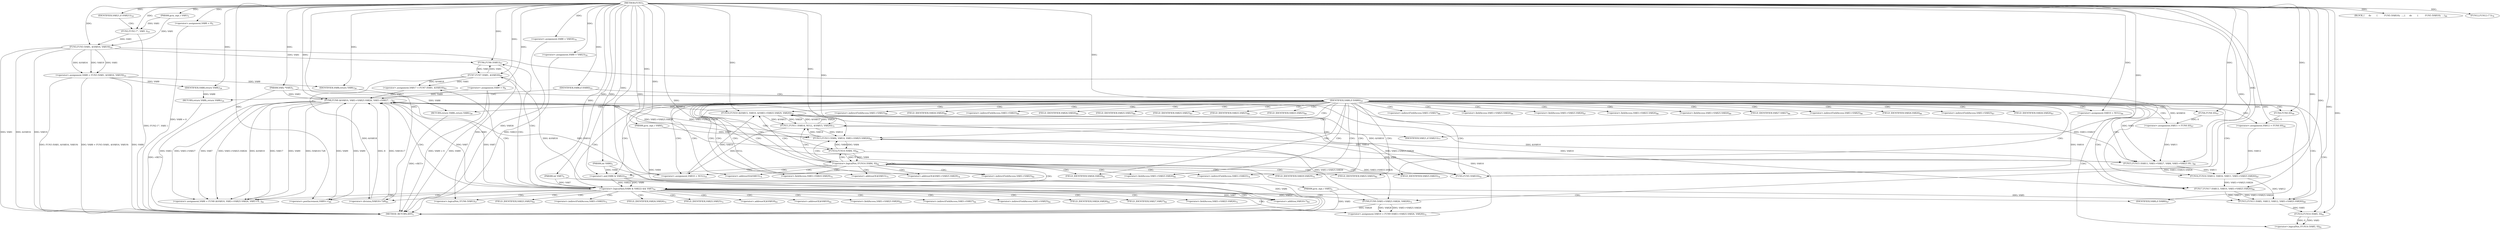 digraph "FUN1" {  
"8" [label = <(METHOD,FUN1)<SUB>1</SUB>> ]
"219" [label = <(METHOD_RETURN,ANY)<SUB>1</SUB>> ]
"9" [label = <(PARAM,gcry_mpi_t VAR1)<SUB>1</SUB>> ]
"10" [label = <(PARAM,VAR2 *VAR3)<SUB>1</SUB>> ]
"11" [label = <(PARAM,gcry_mpi_t VAR4)<SUB>2</SUB>> ]
"12" [label = <(PARAM,gcry_mpi_t VAR5)<SUB>2</SUB>> ]
"13" [label = <(PARAM,int VAR6)<SUB>3</SUB>> ]
"14" [label = <(PARAM,int VAR7)<SUB>3</SUB>> ]
"17" [label = <(&lt;operator&gt;.assignment,VAR8 = 0)<SUB>5</SUB>> ]
"21" [label = <(&lt;operator&gt;.assignment,VAR9 = 0)<SUB>6</SUB>> ]
"41" [label = <(&lt;operator&gt;.assignment,VAR8 = FUN3 (VAR1, &amp;VAR16, VAR19))<SUB>22</SUB>> ]
"58" [label = <(&lt;operator&gt;.assignment,VAR10 = NULL)<SUB>46</SUB>> ]
"61" [label = <(&lt;operator&gt;.assignment,VAR11 = FUN4 (0))<SUB>47</SUB>> ]
"65" [label = <(&lt;operator&gt;.assignment,VAR12 = FUN4 (0))<SUB>48</SUB>> ]
"69" [label = <(BLOCK,{
      do
        {
          FUN5 (VAR10);
  ...,{
      do
        {
          FUN5 (VAR10);
  ...)<SUB>49</SUB>> ]
"36" [label = <(IDENTIFIER,VAR21,if (VAR21))<SUB>18</SUB>> ]
"49" [label = <(IDENTIFIER,VAR8,if (VAR8))<SUB>23</SUB>> ]
"54" [label = <(IDENTIFIER,VAR8,if (VAR8))<SUB>25</SUB>> ]
"177" [label = <(FUN15,FUN15 (VAR11, VAR3-&gt;VAR27, VAR4, VAR3-&gt;VAR25.VA...)<SUB>86</SUB>> ]
"188" [label = <(FUN16,FUN16 (VAR12, VAR16, VAR11, VAR3-&gt;VAR25.VAR26))<SUB>87</SUB>> ]
"197" [label = <(FUN17,FUN17 (VAR13, VAR10, VAR3-&gt;VAR25.VAR26))<SUB>88</SUB>> ]
"205" [label = <(FUN15,FUN15 (VAR5, VAR13, VAR12, VAR3-&gt;VAR25.VAR26))<SUB>89</SUB>> ]
"215" [label = <(&lt;operator&gt;.logicalNot,!FUN14 (VAR5, 0))<SUB>91</SUB>> ]
"38" [label = <(FUN2,FUN2 (&quot;&quot;, VAR1 ))<SUB>19</SUB>> ]
"43" [label = <(FUN3,FUN3 (VAR1, &amp;VAR16, VAR19))<SUB>22</SUB>> ]
"51" [label = <(RETURN,return VAR8;,return VAR8;)<SUB>24</SUB>> ]
"56" [label = <(RETURN,return VAR8;,return VAR8;)<SUB>26</SUB>> ]
"63" [label = <(FUN4,FUN4 (0))<SUB>47</SUB>> ]
"67" [label = <(FUN4,FUN4 (0))<SUB>48</SUB>> ]
"173" [label = <(&lt;operator&gt;.logicalNot,!FUN14 (VAR4, 0))<SUB>84</SUB>> ]
"52" [label = <(IDENTIFIER,VAR8,return VAR8;)<SUB>24</SUB>> ]
"57" [label = <(IDENTIFIER,VAR8,return VAR8;)<SUB>26</SUB>> ]
"72" [label = <(FUN5,FUN5 (VAR10))<SUB>52</SUB>> ]
"74" [label = <(&lt;operator&gt;.assignment,VAR10 = NULL)<SUB>53</SUB>> ]
"137" [label = <(FUN10,FUN10 (&amp;VAR15, VAR10, &amp;VAR3-&gt;VAR25.VAR29, VAR20))<SUB>74</SUB>> ]
"165" [label = <(FUN13,FUN13 (VAR4, VAR14, VAR3-&gt;VAR25.VAR26))<SUB>82</SUB>> ]
"216" [label = <(FUN14,FUN14 (VAR5, 0))<SUB>91</SUB>> ]
"78" [label = <(&lt;operator&gt;.logicalAnd,(VAR6 &amp; VAR22) &amp;&amp; VAR7)<SUB>54</SUB>> ]
"149" [label = <(FUN11,FUN11 (VAR14, NULL, &amp;VAR15, VAR20))<SUB>75</SUB>> ]
"174" [label = <(FUN14,FUN14 (VAR4, 0))<SUB>84</SUB>> ]
"93" [label = <(&lt;operator&gt;.assignment,VAR17 = FUN7 (VAR1, &amp;VAR18))<SUB>63</SUB>> ]
"99" [label = <(&lt;operator&gt;.assignment,VAR8 = FUN8 (&amp;VAR10, VAR3-&gt;VAR25.VAR26, VAR3-&gt;V...)<SUB>64</SUB>> ]
"124" [label = <(&lt;operator&gt;.postIncrement,VAR9++)<SUB>69</SUB>> ]
"161" [label = <(&lt;operator&gt;.assignment,VAR8 = VAR30)<SUB>79</SUB>> ]
"79" [label = <(&lt;operator&gt;.and,VAR6 &amp; VAR22)<SUB>54</SUB>> ]
"85" [label = <(&lt;operator&gt;.logicalNot,!FUN6 (VAR1))<SUB>57</SUB>> ]
"121" [label = <(IDENTIFIER,VAR8,if (VAR8))<SUB>67</SUB>> ]
"128" [label = <(&lt;operator&gt;.assignment,VAR10 = FUN9 (VAR3-&gt;VAR25.VAR26, VAR28))<SUB>72</SUB>> ]
"157" [label = <(IDENTIFIER,VAR21,if (VAR21))<SUB>77</SUB>> ]
"89" [label = <(&lt;operator&gt;.assignment,VAR8 = VAR23)<SUB>59</SUB>> ]
"95" [label = <(FUN7,FUN7 (VAR1, &amp;VAR18))<SUB>63</SUB>> ]
"101" [label = <(FUN8,FUN8 (&amp;VAR10, VAR3-&gt;VAR25.VAR26, VAR3-&gt;VAR27,
 ...)<SUB>64</SUB>> ]
"159" [label = <(FUN12,FUN12 (&quot;&quot;))<SUB>78</SUB>> ]
"86" [label = <(FUN6,FUN6 (VAR1))<SUB>57</SUB>> ]
"113" [label = <(&lt;operator&gt;.division,(VAR18+7)/8)<SUB>65</SUB>> ]
"130" [label = <(FUN9,FUN9 (VAR3-&gt;VAR25.VAR26, VAR28))<SUB>72</SUB>> ]
"114" [label = <(&lt;operator&gt;.addition,VAR18+7)<SUB>65</SUB>> ]
"179" [label = <(&lt;operator&gt;.indirectFieldAccess,VAR3-&gt;VAR27)<SUB>86</SUB>> ]
"183" [label = <(&lt;operator&gt;.fieldAccess,VAR3-&gt;VAR25.VAR26)<SUB>86</SUB>> ]
"192" [label = <(&lt;operator&gt;.fieldAccess,VAR3-&gt;VAR25.VAR26)<SUB>87</SUB>> ]
"200" [label = <(&lt;operator&gt;.fieldAccess,VAR3-&gt;VAR25.VAR26)<SUB>88</SUB>> ]
"209" [label = <(&lt;operator&gt;.fieldAccess,VAR3-&gt;VAR25.VAR26)<SUB>89</SUB>> ]
"181" [label = <(FIELD_IDENTIFIER,VAR27,VAR27)<SUB>86</SUB>> ]
"184" [label = <(&lt;operator&gt;.indirectFieldAccess,VAR3-&gt;VAR25)<SUB>86</SUB>> ]
"187" [label = <(FIELD_IDENTIFIER,VAR26,VAR26)<SUB>86</SUB>> ]
"193" [label = <(&lt;operator&gt;.indirectFieldAccess,VAR3-&gt;VAR25)<SUB>87</SUB>> ]
"196" [label = <(FIELD_IDENTIFIER,VAR26,VAR26)<SUB>87</SUB>> ]
"201" [label = <(&lt;operator&gt;.indirectFieldAccess,VAR3-&gt;VAR25)<SUB>88</SUB>> ]
"204" [label = <(FIELD_IDENTIFIER,VAR26,VAR26)<SUB>88</SUB>> ]
"210" [label = <(&lt;operator&gt;.indirectFieldAccess,VAR3-&gt;VAR25)<SUB>89</SUB>> ]
"213" [label = <(FIELD_IDENTIFIER,VAR26,VAR26)<SUB>89</SUB>> ]
"138" [label = <(&lt;operator&gt;.addressOf,&amp;VAR15)<SUB>74</SUB>> ]
"141" [label = <(&lt;operator&gt;.addressOf,&amp;VAR3-&gt;VAR25.VAR29)<SUB>74</SUB>> ]
"168" [label = <(&lt;operator&gt;.fieldAccess,VAR3-&gt;VAR25.VAR26)<SUB>82</SUB>> ]
"186" [label = <(FIELD_IDENTIFIER,VAR25,VAR25)<SUB>86</SUB>> ]
"195" [label = <(FIELD_IDENTIFIER,VAR25,VAR25)<SUB>87</SUB>> ]
"203" [label = <(FIELD_IDENTIFIER,VAR25,VAR25)<SUB>88</SUB>> ]
"212" [label = <(FIELD_IDENTIFIER,VAR25,VAR25)<SUB>89</SUB>> ]
"142" [label = <(&lt;operator&gt;.fieldAccess,VAR3-&gt;VAR25.VAR29)<SUB>74</SUB>> ]
"152" [label = <(&lt;operator&gt;.addressOf,&amp;VAR15)<SUB>75</SUB>> ]
"169" [label = <(&lt;operator&gt;.indirectFieldAccess,VAR3-&gt;VAR25)<SUB>82</SUB>> ]
"172" [label = <(FIELD_IDENTIFIER,VAR26,VAR26)<SUB>82</SUB>> ]
"143" [label = <(&lt;operator&gt;.indirectFieldAccess,VAR3-&gt;VAR25)<SUB>74</SUB>> ]
"146" [label = <(FIELD_IDENTIFIER,VAR29,VAR29)<SUB>74</SUB>> ]
"171" [label = <(FIELD_IDENTIFIER,VAR25,VAR25)<SUB>82</SUB>> ]
"97" [label = <(&lt;operator&gt;.addressOf,&amp;VAR18)<SUB>63</SUB>> ]
"102" [label = <(&lt;operator&gt;.addressOf,&amp;VAR10)<SUB>64</SUB>> ]
"104" [label = <(&lt;operator&gt;.fieldAccess,VAR3-&gt;VAR25.VAR26)<SUB>64</SUB>> ]
"109" [label = <(&lt;operator&gt;.indirectFieldAccess,VAR3-&gt;VAR27)<SUB>64</SUB>> ]
"145" [label = <(FIELD_IDENTIFIER,VAR25,VAR25)<SUB>74</SUB>> ]
"105" [label = <(&lt;operator&gt;.indirectFieldAccess,VAR3-&gt;VAR25)<SUB>64</SUB>> ]
"108" [label = <(FIELD_IDENTIFIER,VAR26,VAR26)<SUB>64</SUB>> ]
"111" [label = <(FIELD_IDENTIFIER,VAR27,VAR27)<SUB>64</SUB>> ]
"131" [label = <(&lt;operator&gt;.fieldAccess,VAR3-&gt;VAR25.VAR26)<SUB>72</SUB>> ]
"107" [label = <(FIELD_IDENTIFIER,VAR25,VAR25)<SUB>64</SUB>> ]
"132" [label = <(&lt;operator&gt;.indirectFieldAccess,VAR3-&gt;VAR25)<SUB>72</SUB>> ]
"135" [label = <(FIELD_IDENTIFIER,VAR26,VAR26)<SUB>72</SUB>> ]
"134" [label = <(FIELD_IDENTIFIER,VAR25,VAR25)<SUB>72</SUB>> ]
  "56" -> "219"  [ label = "DDG: &lt;RET&gt;"] 
  "51" -> "219"  [ label = "DDG: &lt;RET&gt;"] 
  "10" -> "219"  [ label = "DDG: VAR3"] 
  "11" -> "219"  [ label = "DDG: VAR4"] 
  "12" -> "219"  [ label = "DDG: VAR5"] 
  "13" -> "219"  [ label = "DDG: VAR6"] 
  "14" -> "219"  [ label = "DDG: VAR7"] 
  "17" -> "219"  [ label = "DDG: VAR8 = 0"] 
  "21" -> "219"  [ label = "DDG: VAR9"] 
  "21" -> "219"  [ label = "DDG: VAR9 = 0"] 
  "38" -> "219"  [ label = "DDG: FUN2 (&quot;&quot;, VAR1 )"] 
  "41" -> "219"  [ label = "DDG: VAR8"] 
  "43" -> "219"  [ label = "DDG: VAR1"] 
  "43" -> "219"  [ label = "DDG: &amp;VAR16"] 
  "43" -> "219"  [ label = "DDG: VAR19"] 
  "41" -> "219"  [ label = "DDG: FUN3 (VAR1, &amp;VAR16, VAR19)"] 
  "41" -> "219"  [ label = "DDG: VAR8 = FUN3 (VAR1, &amp;VAR16, VAR19)"] 
  "130" -> "219"  [ label = "DDG: VAR28"] 
  "79" -> "219"  [ label = "DDG: VAR22"] 
  "161" -> "219"  [ label = "DDG: VAR30"] 
  "89" -> "219"  [ label = "DDG: VAR23"] 
  "8" -> "9"  [ label = "DDG: "] 
  "8" -> "10"  [ label = "DDG: "] 
  "8" -> "11"  [ label = "DDG: "] 
  "8" -> "12"  [ label = "DDG: "] 
  "8" -> "13"  [ label = "DDG: "] 
  "8" -> "14"  [ label = "DDG: "] 
  "8" -> "17"  [ label = "DDG: "] 
  "8" -> "21"  [ label = "DDG: "] 
  "43" -> "41"  [ label = "DDG: VAR1"] 
  "43" -> "41"  [ label = "DDG: &amp;VAR16"] 
  "43" -> "41"  [ label = "DDG: VAR19"] 
  "8" -> "58"  [ label = "DDG: "] 
  "63" -> "61"  [ label = "DDG: 0"] 
  "67" -> "65"  [ label = "DDG: 0"] 
  "8" -> "69"  [ label = "DDG: "] 
  "8" -> "36"  [ label = "DDG: "] 
  "8" -> "49"  [ label = "DDG: "] 
  "8" -> "54"  [ label = "DDG: "] 
  "9" -> "43"  [ label = "DDG: VAR1"] 
  "38" -> "43"  [ label = "DDG: VAR1"] 
  "8" -> "43"  [ label = "DDG: "] 
  "52" -> "51"  [ label = "DDG: VAR8"] 
  "57" -> "56"  [ label = "DDG: VAR8"] 
  "8" -> "63"  [ label = "DDG: "] 
  "8" -> "67"  [ label = "DDG: "] 
  "61" -> "177"  [ label = "DDG: VAR11"] 
  "8" -> "177"  [ label = "DDG: "] 
  "10" -> "177"  [ label = "DDG: VAR3"] 
  "101" -> "177"  [ label = "DDG: VAR3-&gt;VAR27"] 
  "174" -> "177"  [ label = "DDG: VAR4"] 
  "165" -> "177"  [ label = "DDG: VAR3-&gt;VAR25.VAR26"] 
  "65" -> "188"  [ label = "DDG: VAR12"] 
  "8" -> "188"  [ label = "DDG: "] 
  "43" -> "188"  [ label = "DDG: &amp;VAR16"] 
  "177" -> "188"  [ label = "DDG: VAR11"] 
  "177" -> "188"  [ label = "DDG: VAR3-&gt;VAR25.VAR26"] 
  "8" -> "197"  [ label = "DDG: "] 
  "101" -> "197"  [ label = "DDG: &amp;VAR10"] 
  "137" -> "197"  [ label = "DDG: VAR10"] 
  "188" -> "197"  [ label = "DDG: VAR3-&gt;VAR25.VAR26"] 
  "12" -> "205"  [ label = "DDG: VAR5"] 
  "8" -> "205"  [ label = "DDG: "] 
  "197" -> "205"  [ label = "DDG: VAR13"] 
  "188" -> "205"  [ label = "DDG: VAR12"] 
  "197" -> "205"  [ label = "DDG: VAR3-&gt;VAR25.VAR26"] 
  "216" -> "215"  [ label = "DDG: VAR5"] 
  "216" -> "215"  [ label = "DDG: 0"] 
  "8" -> "38"  [ label = "DDG: "] 
  "9" -> "38"  [ label = "DDG: VAR1"] 
  "41" -> "52"  [ label = "DDG: VAR8"] 
  "8" -> "52"  [ label = "DDG: "] 
  "41" -> "57"  [ label = "DDG: VAR8"] 
  "8" -> "57"  [ label = "DDG: "] 
  "149" -> "74"  [ label = "DDG: NULL"] 
  "8" -> "74"  [ label = "DDG: "] 
  "174" -> "173"  [ label = "DDG: VAR4"] 
  "174" -> "173"  [ label = "DDG: 0"] 
  "205" -> "216"  [ label = "DDG: VAR5"] 
  "8" -> "216"  [ label = "DDG: "] 
  "58" -> "72"  [ label = "DDG: VAR10"] 
  "101" -> "72"  [ label = "DDG: &amp;VAR10"] 
  "137" -> "72"  [ label = "DDG: VAR10"] 
  "8" -> "72"  [ label = "DDG: "] 
  "149" -> "137"  [ label = "DDG: &amp;VAR15"] 
  "8" -> "137"  [ label = "DDG: "] 
  "74" -> "137"  [ label = "DDG: VAR10"] 
  "128" -> "137"  [ label = "DDG: VAR10"] 
  "101" -> "137"  [ label = "DDG: &amp;VAR10"] 
  "149" -> "137"  [ label = "DDG: VAR20"] 
  "11" -> "165"  [ label = "DDG: VAR4"] 
  "174" -> "165"  [ label = "DDG: VAR4"] 
  "8" -> "165"  [ label = "DDG: "] 
  "149" -> "165"  [ label = "DDG: VAR14"] 
  "130" -> "165"  [ label = "DDG: VAR3-&gt;VAR25.VAR26"] 
  "101" -> "165"  [ label = "DDG: VAR3-&gt;VAR25.VAR26"] 
  "165" -> "174"  [ label = "DDG: VAR4"] 
  "8" -> "174"  [ label = "DDG: "] 
  "79" -> "78"  [ label = "DDG: VAR6"] 
  "79" -> "78"  [ label = "DDG: VAR22"] 
  "14" -> "78"  [ label = "DDG: VAR7"] 
  "101" -> "78"  [ label = "DDG: VAR7"] 
  "8" -> "78"  [ label = "DDG: "] 
  "95" -> "93"  [ label = "DDG: VAR1"] 
  "95" -> "93"  [ label = "DDG: &amp;VAR18"] 
  "101" -> "99"  [ label = "DDG: &amp;VAR10"] 
  "101" -> "99"  [ label = "DDG: VAR17"] 
  "101" -> "99"  [ label = "DDG: VAR9"] 
  "101" -> "99"  [ label = "DDG: (VAR18+7)/8"] 
  "101" -> "99"  [ label = "DDG: VAR3-&gt;VAR27"] 
  "101" -> "99"  [ label = "DDG: VAR7"] 
  "101" -> "99"  [ label = "DDG: VAR3-&gt;VAR25.VAR26"] 
  "165" -> "149"  [ label = "DDG: VAR14"] 
  "8" -> "149"  [ label = "DDG: "] 
  "137" -> "149"  [ label = "DDG: &amp;VAR15"] 
  "137" -> "149"  [ label = "DDG: VAR20"] 
  "8" -> "161"  [ label = "DDG: "] 
  "13" -> "79"  [ label = "DDG: VAR6"] 
  "8" -> "79"  [ label = "DDG: "] 
  "8" -> "121"  [ label = "DDG: "] 
  "101" -> "124"  [ label = "DDG: VAR9"] 
  "8" -> "124"  [ label = "DDG: "] 
  "130" -> "128"  [ label = "DDG: VAR3-&gt;VAR25.VAR26"] 
  "130" -> "128"  [ label = "DDG: VAR28"] 
  "8" -> "157"  [ label = "DDG: "] 
  "86" -> "85"  [ label = "DDG: VAR1"] 
  "8" -> "89"  [ label = "DDG: "] 
  "86" -> "95"  [ label = "DDG: VAR1"] 
  "8" -> "95"  [ label = "DDG: "] 
  "74" -> "101"  [ label = "DDG: VAR10"] 
  "8" -> "101"  [ label = "DDG: "] 
  "165" -> "101"  [ label = "DDG: VAR3-&gt;VAR25.VAR26"] 
  "10" -> "101"  [ label = "DDG: VAR3"] 
  "93" -> "101"  [ label = "DDG: VAR17"] 
  "113" -> "101"  [ label = "DDG: VAR18+7"] 
  "113" -> "101"  [ label = "DDG: 8"] 
  "78" -> "101"  [ label = "DDG: VAR7"] 
  "21" -> "101"  [ label = "DDG: VAR9"] 
  "124" -> "101"  [ label = "DDG: VAR9"] 
  "43" -> "86"  [ label = "DDG: VAR1"] 
  "95" -> "86"  [ label = "DDG: VAR1"] 
  "8" -> "86"  [ label = "DDG: "] 
  "95" -> "113"  [ label = "DDG: &amp;VAR18"] 
  "8" -> "113"  [ label = "DDG: "] 
  "165" -> "130"  [ label = "DDG: VAR3-&gt;VAR25.VAR26"] 
  "8" -> "130"  [ label = "DDG: "] 
  "8" -> "159"  [ label = "DDG: "] 
  "95" -> "114"  [ label = "DDG: &amp;VAR18"] 
  "8" -> "114"  [ label = "DDG: "] 
  "36" -> "38"  [ label = "CDG: "] 
  "49" -> "51"  [ label = "CDG: "] 
  "49" -> "54"  [ label = "CDG: "] 
  "54" -> "188"  [ label = "CDG: "] 
  "54" -> "192"  [ label = "CDG: "] 
  "54" -> "145"  [ label = "CDG: "] 
  "54" -> "146"  [ label = "CDG: "] 
  "54" -> "169"  [ label = "CDG: "] 
  "54" -> "179"  [ label = "CDG: "] 
  "54" -> "215"  [ label = "CDG: "] 
  "54" -> "209"  [ label = "CDG: "] 
  "54" -> "196"  [ label = "CDG: "] 
  "54" -> "149"  [ label = "CDG: "] 
  "54" -> "56"  [ label = "CDG: "] 
  "54" -> "67"  [ label = "CDG: "] 
  "54" -> "197"  [ label = "CDG: "] 
  "54" -> "74"  [ label = "CDG: "] 
  "54" -> "213"  [ label = "CDG: "] 
  "54" -> "168"  [ label = "CDG: "] 
  "54" -> "204"  [ label = "CDG: "] 
  "54" -> "138"  [ label = "CDG: "] 
  "54" -> "181"  [ label = "CDG: "] 
  "54" -> "195"  [ label = "CDG: "] 
  "54" -> "187"  [ label = "CDG: "] 
  "54" -> "184"  [ label = "CDG: "] 
  "54" -> "173"  [ label = "CDG: "] 
  "54" -> "137"  [ label = "CDG: "] 
  "54" -> "79"  [ label = "CDG: "] 
  "54" -> "212"  [ label = "CDG: "] 
  "54" -> "58"  [ label = "CDG: "] 
  "54" -> "61"  [ label = "CDG: "] 
  "54" -> "152"  [ label = "CDG: "] 
  "54" -> "174"  [ label = "CDG: "] 
  "54" -> "186"  [ label = "CDG: "] 
  "54" -> "201"  [ label = "CDG: "] 
  "54" -> "205"  [ label = "CDG: "] 
  "54" -> "171"  [ label = "CDG: "] 
  "54" -> "141"  [ label = "CDG: "] 
  "54" -> "183"  [ label = "CDG: "] 
  "54" -> "193"  [ label = "CDG: "] 
  "54" -> "72"  [ label = "CDG: "] 
  "54" -> "142"  [ label = "CDG: "] 
  "54" -> "210"  [ label = "CDG: "] 
  "54" -> "200"  [ label = "CDG: "] 
  "54" -> "65"  [ label = "CDG: "] 
  "54" -> "143"  [ label = "CDG: "] 
  "54" -> "177"  [ label = "CDG: "] 
  "54" -> "165"  [ label = "CDG: "] 
  "54" -> "63"  [ label = "CDG: "] 
  "54" -> "216"  [ label = "CDG: "] 
  "54" -> "203"  [ label = "CDG: "] 
  "54" -> "78"  [ label = "CDG: "] 
  "54" -> "172"  [ label = "CDG: "] 
  "173" -> "145"  [ label = "CDG: "] 
  "173" -> "146"  [ label = "CDG: "] 
  "173" -> "169"  [ label = "CDG: "] 
  "173" -> "149"  [ label = "CDG: "] 
  "173" -> "74"  [ label = "CDG: "] 
  "173" -> "168"  [ label = "CDG: "] 
  "173" -> "138"  [ label = "CDG: "] 
  "173" -> "173"  [ label = "CDG: "] 
  "173" -> "137"  [ label = "CDG: "] 
  "173" -> "79"  [ label = "CDG: "] 
  "173" -> "152"  [ label = "CDG: "] 
  "173" -> "174"  [ label = "CDG: "] 
  "173" -> "171"  [ label = "CDG: "] 
  "173" -> "141"  [ label = "CDG: "] 
  "173" -> "72"  [ label = "CDG: "] 
  "173" -> "142"  [ label = "CDG: "] 
  "173" -> "143"  [ label = "CDG: "] 
  "173" -> "165"  [ label = "CDG: "] 
  "173" -> "78"  [ label = "CDG: "] 
  "173" -> "172"  [ label = "CDG: "] 
  "78" -> "107"  [ label = "CDG: "] 
  "78" -> "113"  [ label = "CDG: "] 
  "78" -> "128"  [ label = "CDG: "] 
  "78" -> "102"  [ label = "CDG: "] 
  "78" -> "114"  [ label = "CDG: "] 
  "78" -> "131"  [ label = "CDG: "] 
  "78" -> "85"  [ label = "CDG: "] 
  "78" -> "132"  [ label = "CDG: "] 
  "78" -> "104"  [ label = "CDG: "] 
  "78" -> "121"  [ label = "CDG: "] 
  "78" -> "95"  [ label = "CDG: "] 
  "78" -> "97"  [ label = "CDG: "] 
  "78" -> "134"  [ label = "CDG: "] 
  "78" -> "93"  [ label = "CDG: "] 
  "78" -> "101"  [ label = "CDG: "] 
  "78" -> "130"  [ label = "CDG: "] 
  "78" -> "108"  [ label = "CDG: "] 
  "78" -> "111"  [ label = "CDG: "] 
  "78" -> "86"  [ label = "CDG: "] 
  "78" -> "99"  [ label = "CDG: "] 
  "78" -> "105"  [ label = "CDG: "] 
  "78" -> "135"  [ label = "CDG: "] 
  "78" -> "124"  [ label = "CDG: "] 
  "78" -> "109"  [ label = "CDG: "] 
  "149" -> "157"  [ label = "CDG: "] 
}
